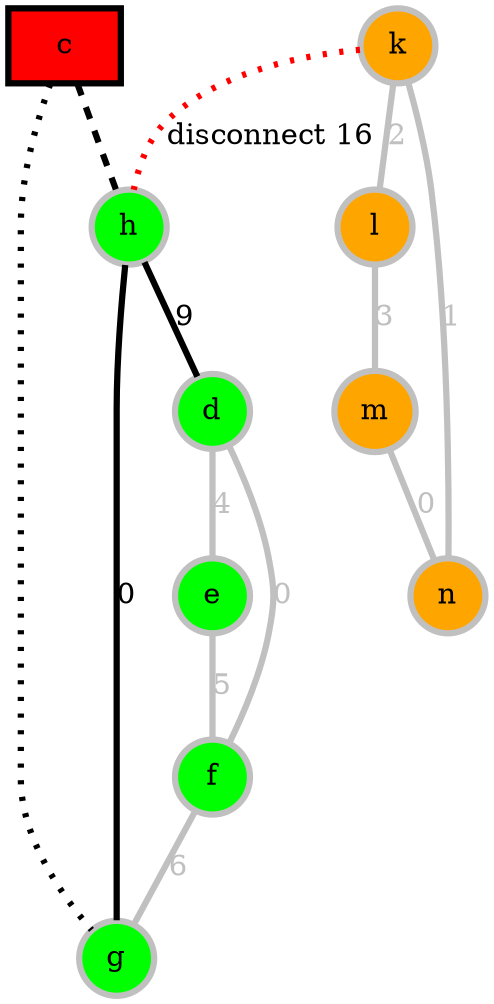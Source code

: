 graph ai {
graph [size="10,8", dpi=100, ratio="compress", label=""];
node [shape=circle, color=grey, style=filled, penwidth=3];
edge [color=grey, penwidth=3, fontcolor=grey];
sep="+11";
esep="+10";
splines=true;
overlap=scalexy;
fixedsize=true;

c [shape=box, color=black, fillcolor=red];
c -- h [style=dashed, color=black];
c -- g [style=dotted, color=black];

k [fillcolor=orange];
l:sw [fillcolor=orange];
m:nw [fillcolor=orange];
n [fillcolor=orange];

d [fillcolor=green];
e:ne [fillcolor=green];
f:se [fillcolor=green];
g [fillcolor=green];
h [fillcolor=green];

m -- n [label="0"];
n -- k [label="1"];
k -- l [label="2"];
l -- m [label="3"];

d -- e [label="4"];
e -- f [label="5"];
f -- g [label="6"];
g -- h [label="0", fontcolor=black, color=black];
h -- d [label="9", fontcolor=black, color=black];

k -- h [label="disconnect 16", style=dotted, fontcolor=black, color=red];

f -- d [label="0"];
}
